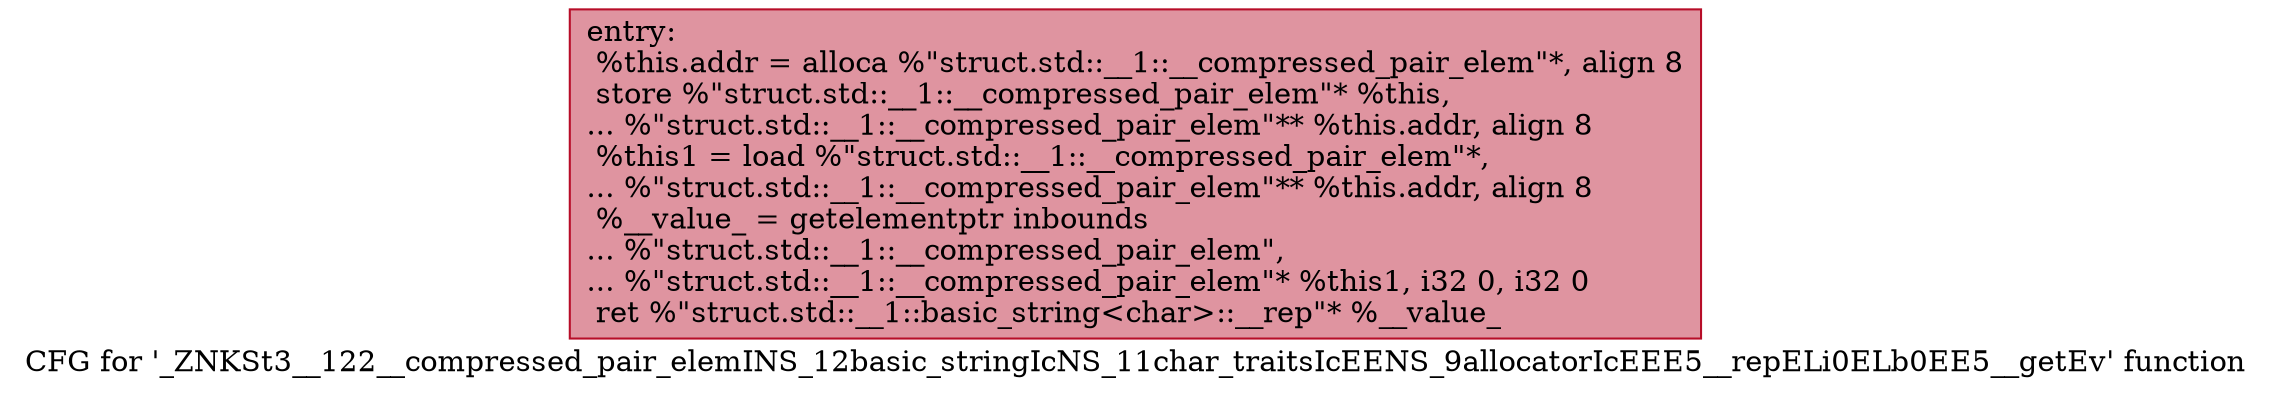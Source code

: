 digraph "CFG for '_ZNKSt3__122__compressed_pair_elemINS_12basic_stringIcNS_11char_traitsIcEENS_9allocatorIcEEE5__repELi0ELb0EE5__getEv' function" {
	label="CFG for '_ZNKSt3__122__compressed_pair_elemINS_12basic_stringIcNS_11char_traitsIcEENS_9allocatorIcEEE5__repELi0ELb0EE5__getEv' function";

	Node0x600003e7e9c0 [shape=record,color="#b70d28ff", style=filled, fillcolor="#b70d2870",label="{entry:\l  %this.addr = alloca %\"struct.std::__1::__compressed_pair_elem\"*, align 8\l  store %\"struct.std::__1::__compressed_pair_elem\"* %this,\l... %\"struct.std::__1::__compressed_pair_elem\"** %this.addr, align 8\l  %this1 = load %\"struct.std::__1::__compressed_pair_elem\"*,\l... %\"struct.std::__1::__compressed_pair_elem\"** %this.addr, align 8\l  %__value_ = getelementptr inbounds\l... %\"struct.std::__1::__compressed_pair_elem\",\l... %\"struct.std::__1::__compressed_pair_elem\"* %this1, i32 0, i32 0\l  ret %\"struct.std::__1::basic_string\<char\>::__rep\"* %__value_\l}"];
}
